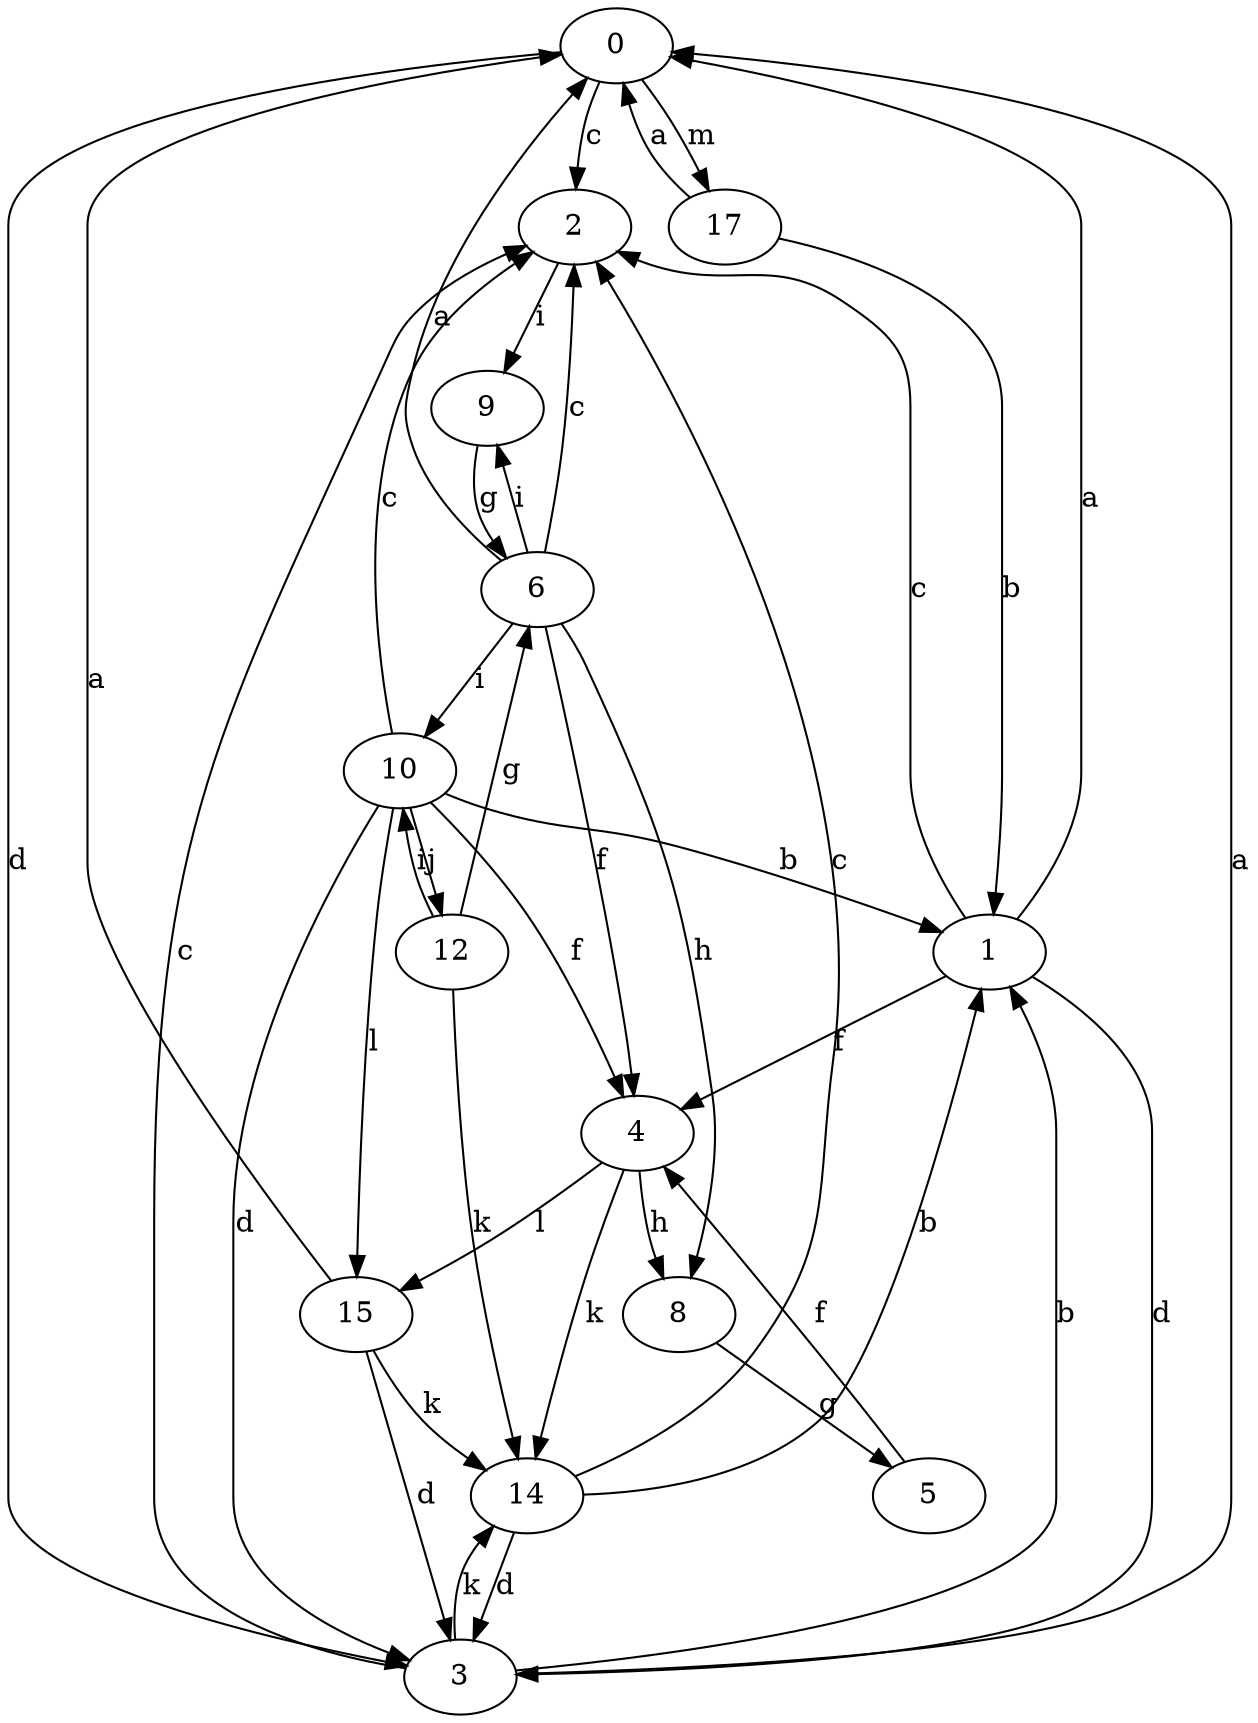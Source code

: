 strict digraph  {
0;
1;
2;
3;
4;
5;
6;
8;
9;
10;
12;
14;
15;
17;
0 -> 2  [label=c];
0 -> 3  [label=d];
0 -> 17  [label=m];
1 -> 0  [label=a];
1 -> 2  [label=c];
1 -> 3  [label=d];
1 -> 4  [label=f];
2 -> 9  [label=i];
3 -> 0  [label=a];
3 -> 1  [label=b];
3 -> 2  [label=c];
3 -> 14  [label=k];
4 -> 8  [label=h];
4 -> 14  [label=k];
4 -> 15  [label=l];
5 -> 4  [label=f];
6 -> 0  [label=a];
6 -> 2  [label=c];
6 -> 4  [label=f];
6 -> 8  [label=h];
6 -> 9  [label=i];
6 -> 10  [label=i];
8 -> 5  [label=g];
9 -> 6  [label=g];
10 -> 1  [label=b];
10 -> 2  [label=c];
10 -> 3  [label=d];
10 -> 4  [label=f];
10 -> 12  [label=j];
10 -> 15  [label=l];
12 -> 6  [label=g];
12 -> 10  [label=i];
12 -> 14  [label=k];
14 -> 1  [label=b];
14 -> 2  [label=c];
14 -> 3  [label=d];
15 -> 0  [label=a];
15 -> 3  [label=d];
15 -> 14  [label=k];
17 -> 0  [label=a];
17 -> 1  [label=b];
}

